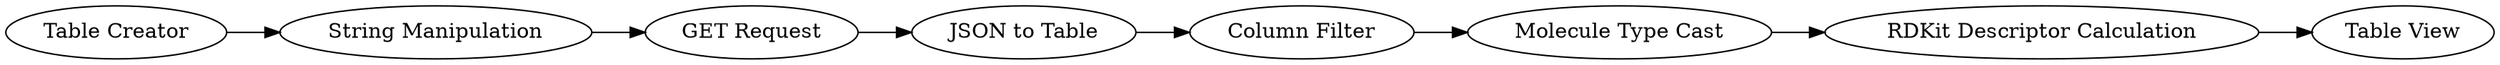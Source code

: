 digraph {
	28 -> 25
	29 -> 24
	26 -> 28
	25 -> 29
	27 -> 26
	23 -> 27
	22 -> 23
	24 [label="Table View"]
	27 [label="GET Request"]
	22 [label="Table Creator"]
	29 [label="RDKit Descriptor Calculation"]
	28 [label="Column Filter"]
	23 [label="String Manipulation"]
	26 [label="JSON to Table"]
	25 [label="Molecule Type Cast"]
	rankdir=LR
}
